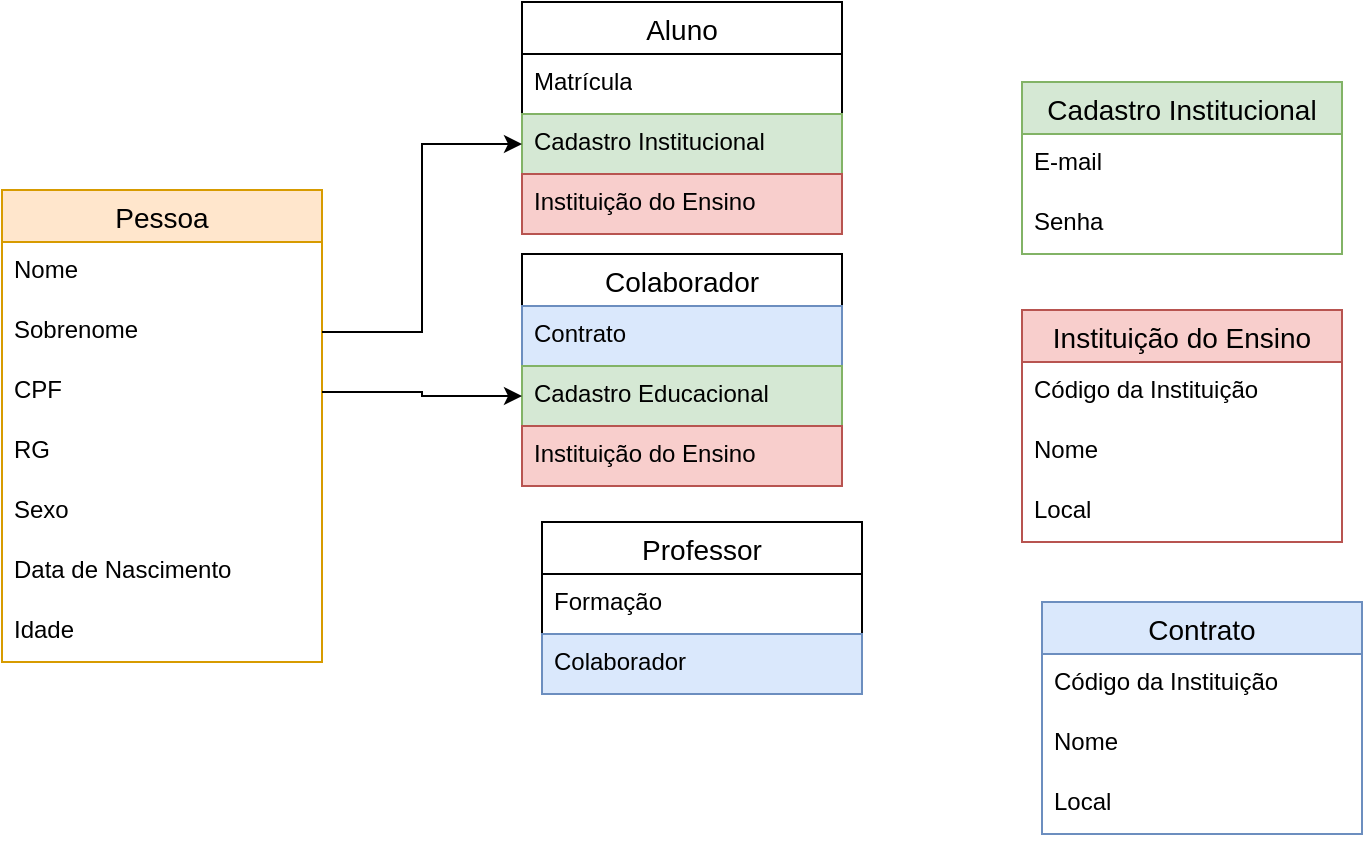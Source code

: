 <mxfile version="23.0.2" type="github">
  <diagram name="Página-1" id="vl_-14-wfZhJlTkC5aYE">
    <mxGraphModel dx="959" dy="525" grid="1" gridSize="10" guides="1" tooltips="1" connect="1" arrows="1" fold="1" page="1" pageScale="1" pageWidth="827" pageHeight="1169" math="0" shadow="0">
      <root>
        <mxCell id="0" />
        <mxCell id="1" parent="0" />
        <mxCell id="qc4Mg8WqQb_gDehafdyT-1" value="Pessoa" style="swimlane;fontStyle=0;childLayout=stackLayout;horizontal=1;startSize=26;horizontalStack=0;resizeParent=1;resizeParentMax=0;resizeLast=0;collapsible=1;marginBottom=0;align=center;fontSize=14;fillColor=#ffe6cc;strokeColor=#d79b00;" vertex="1" parent="1">
          <mxGeometry x="90" y="104" width="160" height="236" as="geometry" />
        </mxCell>
        <mxCell id="qc4Mg8WqQb_gDehafdyT-2" value="Nome" style="text;strokeColor=none;fillColor=none;spacingLeft=4;spacingRight=4;overflow=hidden;rotatable=0;points=[[0,0.5],[1,0.5]];portConstraint=eastwest;fontSize=12;whiteSpace=wrap;html=1;" vertex="1" parent="qc4Mg8WqQb_gDehafdyT-1">
          <mxGeometry y="26" width="160" height="30" as="geometry" />
        </mxCell>
        <mxCell id="qc4Mg8WqQb_gDehafdyT-3" value="Sobrenome" style="text;strokeColor=none;fillColor=none;spacingLeft=4;spacingRight=4;overflow=hidden;rotatable=0;points=[[0,0.5],[1,0.5]];portConstraint=eastwest;fontSize=12;whiteSpace=wrap;html=1;" vertex="1" parent="qc4Mg8WqQb_gDehafdyT-1">
          <mxGeometry y="56" width="160" height="30" as="geometry" />
        </mxCell>
        <mxCell id="qc4Mg8WqQb_gDehafdyT-4" value="CPF" style="text;strokeColor=none;fillColor=none;spacingLeft=4;spacingRight=4;overflow=hidden;rotatable=0;points=[[0,0.5],[1,0.5]];portConstraint=eastwest;fontSize=12;whiteSpace=wrap;html=1;" vertex="1" parent="qc4Mg8WqQb_gDehafdyT-1">
          <mxGeometry y="86" width="160" height="30" as="geometry" />
        </mxCell>
        <mxCell id="qc4Mg8WqQb_gDehafdyT-6" value="RG" style="text;strokeColor=none;fillColor=none;spacingLeft=4;spacingRight=4;overflow=hidden;rotatable=0;points=[[0,0.5],[1,0.5]];portConstraint=eastwest;fontSize=12;whiteSpace=wrap;html=1;" vertex="1" parent="qc4Mg8WqQb_gDehafdyT-1">
          <mxGeometry y="116" width="160" height="30" as="geometry" />
        </mxCell>
        <mxCell id="qc4Mg8WqQb_gDehafdyT-10" value="Sexo" style="text;strokeColor=none;fillColor=none;spacingLeft=4;spacingRight=4;overflow=hidden;rotatable=0;points=[[0,0.5],[1,0.5]];portConstraint=eastwest;fontSize=12;whiteSpace=wrap;html=1;" vertex="1" parent="qc4Mg8WqQb_gDehafdyT-1">
          <mxGeometry y="146" width="160" height="30" as="geometry" />
        </mxCell>
        <mxCell id="qc4Mg8WqQb_gDehafdyT-9" value="Data de Nascimento" style="text;strokeColor=none;fillColor=none;spacingLeft=4;spacingRight=4;overflow=hidden;rotatable=0;points=[[0,0.5],[1,0.5]];portConstraint=eastwest;fontSize=12;whiteSpace=wrap;html=1;" vertex="1" parent="qc4Mg8WqQb_gDehafdyT-1">
          <mxGeometry y="176" width="160" height="30" as="geometry" />
        </mxCell>
        <mxCell id="qc4Mg8WqQb_gDehafdyT-8" value="Idade" style="text;strokeColor=none;fillColor=none;spacingLeft=4;spacingRight=4;overflow=hidden;rotatable=0;points=[[0,0.5],[1,0.5]];portConstraint=eastwest;fontSize=12;whiteSpace=wrap;html=1;" vertex="1" parent="qc4Mg8WqQb_gDehafdyT-1">
          <mxGeometry y="206" width="160" height="30" as="geometry" />
        </mxCell>
        <mxCell id="qc4Mg8WqQb_gDehafdyT-11" value="Aluno" style="swimlane;fontStyle=0;childLayout=stackLayout;horizontal=1;startSize=26;horizontalStack=0;resizeParent=1;resizeParentMax=0;resizeLast=0;collapsible=1;marginBottom=0;align=center;fontSize=14;strokeColor=default;" vertex="1" parent="1">
          <mxGeometry x="350" y="10" width="160" height="116" as="geometry" />
        </mxCell>
        <mxCell id="qc4Mg8WqQb_gDehafdyT-12" value="Matrícula" style="text;strokeColor=none;fillColor=none;spacingLeft=4;spacingRight=4;overflow=hidden;rotatable=0;points=[[0,0.5],[1,0.5]];portConstraint=eastwest;fontSize=12;whiteSpace=wrap;html=1;" vertex="1" parent="qc4Mg8WqQb_gDehafdyT-11">
          <mxGeometry y="26" width="160" height="30" as="geometry" />
        </mxCell>
        <mxCell id="qc4Mg8WqQb_gDehafdyT-22" value="Cadastro Institucional" style="text;strokeColor=#82b366;fillColor=#d5e8d4;spacingLeft=4;spacingRight=4;overflow=hidden;rotatable=0;points=[[0,0.5],[1,0.5]];portConstraint=eastwest;fontSize=12;whiteSpace=wrap;html=1;" vertex="1" parent="qc4Mg8WqQb_gDehafdyT-11">
          <mxGeometry y="56" width="160" height="30" as="geometry" />
        </mxCell>
        <mxCell id="qc4Mg8WqQb_gDehafdyT-50" value="Instituição do Ensino" style="text;strokeColor=#b85450;fillColor=#f8cecc;spacingLeft=4;spacingRight=4;overflow=hidden;rotatable=0;points=[[0,0.5],[1,0.5]];portConstraint=eastwest;fontSize=12;whiteSpace=wrap;html=1;" vertex="1" parent="qc4Mg8WqQb_gDehafdyT-11">
          <mxGeometry y="86" width="160" height="30" as="geometry" />
        </mxCell>
        <mxCell id="qc4Mg8WqQb_gDehafdyT-23" value="Cadastro Institucional" style="swimlane;fontStyle=0;childLayout=stackLayout;horizontal=1;startSize=26;horizontalStack=0;resizeParent=1;resizeParentMax=0;resizeLast=0;collapsible=1;marginBottom=0;align=center;fontSize=14;fillColor=#d5e8d4;strokeColor=#82b366;" vertex="1" parent="1">
          <mxGeometry x="600" y="50" width="160" height="86" as="geometry" />
        </mxCell>
        <mxCell id="qc4Mg8WqQb_gDehafdyT-24" value="E-mail" style="text;strokeColor=none;fillColor=none;spacingLeft=4;spacingRight=4;overflow=hidden;rotatable=0;points=[[0,0.5],[1,0.5]];portConstraint=eastwest;fontSize=12;whiteSpace=wrap;html=1;" vertex="1" parent="qc4Mg8WqQb_gDehafdyT-23">
          <mxGeometry y="26" width="160" height="30" as="geometry" />
        </mxCell>
        <mxCell id="qc4Mg8WqQb_gDehafdyT-25" value="Senha" style="text;strokeColor=none;fillColor=none;spacingLeft=4;spacingRight=4;overflow=hidden;rotatable=0;points=[[0,0.5],[1,0.5]];portConstraint=eastwest;fontSize=12;whiteSpace=wrap;html=1;" vertex="1" parent="qc4Mg8WqQb_gDehafdyT-23">
          <mxGeometry y="56" width="160" height="30" as="geometry" />
        </mxCell>
        <mxCell id="qc4Mg8WqQb_gDehafdyT-26" value="Professor" style="swimlane;fontStyle=0;childLayout=stackLayout;horizontal=1;startSize=26;horizontalStack=0;resizeParent=1;resizeParentMax=0;resizeLast=0;collapsible=1;marginBottom=0;align=center;fontSize=14;" vertex="1" parent="1">
          <mxGeometry x="360" y="270" width="160" height="86" as="geometry" />
        </mxCell>
        <mxCell id="qc4Mg8WqQb_gDehafdyT-27" value="Formação" style="text;strokeColor=none;fillColor=none;spacingLeft=4;spacingRight=4;overflow=hidden;rotatable=0;points=[[0,0.5],[1,0.5]];portConstraint=eastwest;fontSize=12;whiteSpace=wrap;html=1;" vertex="1" parent="qc4Mg8WqQb_gDehafdyT-26">
          <mxGeometry y="26" width="160" height="30" as="geometry" />
        </mxCell>
        <mxCell id="qc4Mg8WqQb_gDehafdyT-33" value="Colaborador" style="text;strokeColor=#6c8ebf;fillColor=#dae8fc;spacingLeft=4;spacingRight=4;overflow=hidden;rotatable=0;points=[[0,0.5],[1,0.5]];portConstraint=eastwest;fontSize=12;whiteSpace=wrap;html=1;" vertex="1" parent="qc4Mg8WqQb_gDehafdyT-26">
          <mxGeometry y="56" width="160" height="30" as="geometry" />
        </mxCell>
        <mxCell id="qc4Mg8WqQb_gDehafdyT-29" value="Colaborador" style="swimlane;fontStyle=0;childLayout=stackLayout;horizontal=1;startSize=26;horizontalStack=0;resizeParent=1;resizeParentMax=0;resizeLast=0;collapsible=1;marginBottom=0;align=center;fontSize=14;" vertex="1" parent="1">
          <mxGeometry x="350" y="136" width="160" height="116" as="geometry" />
        </mxCell>
        <mxCell id="qc4Mg8WqQb_gDehafdyT-42" value="Contrato" style="text;strokeColor=#6c8ebf;fillColor=#dae8fc;spacingLeft=4;spacingRight=4;overflow=hidden;rotatable=0;points=[[0,0.5],[1,0.5]];portConstraint=eastwest;fontSize=12;whiteSpace=wrap;html=1;" vertex="1" parent="qc4Mg8WqQb_gDehafdyT-29">
          <mxGeometry y="26" width="160" height="30" as="geometry" />
        </mxCell>
        <mxCell id="qc4Mg8WqQb_gDehafdyT-43" value="Cadastro Educacional" style="text;strokeColor=#82b366;fillColor=#d5e8d4;spacingLeft=4;spacingRight=4;overflow=hidden;rotatable=0;points=[[0,0.5],[1,0.5]];portConstraint=eastwest;fontSize=12;whiteSpace=wrap;html=1;" vertex="1" parent="qc4Mg8WqQb_gDehafdyT-29">
          <mxGeometry y="56" width="160" height="30" as="geometry" />
        </mxCell>
        <mxCell id="qc4Mg8WqQb_gDehafdyT-51" value="Instituição do Ensino" style="text;strokeColor=#b85450;fillColor=#f8cecc;spacingLeft=4;spacingRight=4;overflow=hidden;rotatable=0;points=[[0,0.5],[1,0.5]];portConstraint=eastwest;fontSize=12;whiteSpace=wrap;html=1;" vertex="1" parent="qc4Mg8WqQb_gDehafdyT-29">
          <mxGeometry y="86" width="160" height="30" as="geometry" />
        </mxCell>
        <mxCell id="qc4Mg8WqQb_gDehafdyT-34" value="Instituição do Ensino" style="swimlane;fontStyle=0;childLayout=stackLayout;horizontal=1;startSize=26;horizontalStack=0;resizeParent=1;resizeParentMax=0;resizeLast=0;collapsible=1;marginBottom=0;align=center;fontSize=14;fillColor=#f8cecc;strokeColor=#b85450;" vertex="1" parent="1">
          <mxGeometry x="600" y="164" width="160" height="116" as="geometry" />
        </mxCell>
        <mxCell id="qc4Mg8WqQb_gDehafdyT-39" value="Código da Instituição" style="text;strokeColor=none;fillColor=none;spacingLeft=4;spacingRight=4;overflow=hidden;rotatable=0;points=[[0,0.5],[1,0.5]];portConstraint=eastwest;fontSize=12;whiteSpace=wrap;html=1;" vertex="1" parent="qc4Mg8WqQb_gDehafdyT-34">
          <mxGeometry y="26" width="160" height="30" as="geometry" />
        </mxCell>
        <mxCell id="qc4Mg8WqQb_gDehafdyT-35" value="Nome" style="text;strokeColor=none;fillColor=none;spacingLeft=4;spacingRight=4;overflow=hidden;rotatable=0;points=[[0,0.5],[1,0.5]];portConstraint=eastwest;fontSize=12;whiteSpace=wrap;html=1;" vertex="1" parent="qc4Mg8WqQb_gDehafdyT-34">
          <mxGeometry y="56" width="160" height="30" as="geometry" />
        </mxCell>
        <mxCell id="qc4Mg8WqQb_gDehafdyT-44" value="Local" style="text;strokeColor=none;fillColor=none;spacingLeft=4;spacingRight=4;overflow=hidden;rotatable=0;points=[[0,0.5],[1,0.5]];portConstraint=eastwest;fontSize=12;whiteSpace=wrap;html=1;" vertex="1" parent="qc4Mg8WqQb_gDehafdyT-34">
          <mxGeometry y="86" width="160" height="30" as="geometry" />
        </mxCell>
        <mxCell id="qc4Mg8WqQb_gDehafdyT-46" value="Contrato" style="swimlane;fontStyle=0;childLayout=stackLayout;horizontal=1;startSize=26;horizontalStack=0;resizeParent=1;resizeParentMax=0;resizeLast=0;collapsible=1;marginBottom=0;align=center;fontSize=14;fillColor=#dae8fc;strokeColor=#6c8ebf;" vertex="1" parent="1">
          <mxGeometry x="610" y="310" width="160" height="116" as="geometry" />
        </mxCell>
        <mxCell id="qc4Mg8WqQb_gDehafdyT-47" value="Código da Instituição" style="text;strokeColor=none;fillColor=none;spacingLeft=4;spacingRight=4;overflow=hidden;rotatable=0;points=[[0,0.5],[1,0.5]];portConstraint=eastwest;fontSize=12;whiteSpace=wrap;html=1;" vertex="1" parent="qc4Mg8WqQb_gDehafdyT-46">
          <mxGeometry y="26" width="160" height="30" as="geometry" />
        </mxCell>
        <mxCell id="qc4Mg8WqQb_gDehafdyT-48" value="Nome" style="text;strokeColor=none;fillColor=none;spacingLeft=4;spacingRight=4;overflow=hidden;rotatable=0;points=[[0,0.5],[1,0.5]];portConstraint=eastwest;fontSize=12;whiteSpace=wrap;html=1;" vertex="1" parent="qc4Mg8WqQb_gDehafdyT-46">
          <mxGeometry y="56" width="160" height="30" as="geometry" />
        </mxCell>
        <mxCell id="qc4Mg8WqQb_gDehafdyT-49" value="Local" style="text;strokeColor=none;fillColor=none;spacingLeft=4;spacingRight=4;overflow=hidden;rotatable=0;points=[[0,0.5],[1,0.5]];portConstraint=eastwest;fontSize=12;whiteSpace=wrap;html=1;" vertex="1" parent="qc4Mg8WqQb_gDehafdyT-46">
          <mxGeometry y="86" width="160" height="30" as="geometry" />
        </mxCell>
        <mxCell id="qc4Mg8WqQb_gDehafdyT-56" style="edgeStyle=orthogonalEdgeStyle;rounded=0;orthogonalLoop=1;jettySize=auto;html=1;entryX=0;entryY=0.5;entryDx=0;entryDy=0;" edge="1" parent="1" source="qc4Mg8WqQb_gDehafdyT-3" target="qc4Mg8WqQb_gDehafdyT-22">
          <mxGeometry relative="1" as="geometry" />
        </mxCell>
        <mxCell id="qc4Mg8WqQb_gDehafdyT-57" style="edgeStyle=orthogonalEdgeStyle;rounded=0;orthogonalLoop=1;jettySize=auto;html=1;entryX=0;entryY=0.5;entryDx=0;entryDy=0;" edge="1" parent="1" source="qc4Mg8WqQb_gDehafdyT-4" target="qc4Mg8WqQb_gDehafdyT-43">
          <mxGeometry relative="1" as="geometry" />
        </mxCell>
      </root>
    </mxGraphModel>
  </diagram>
</mxfile>
